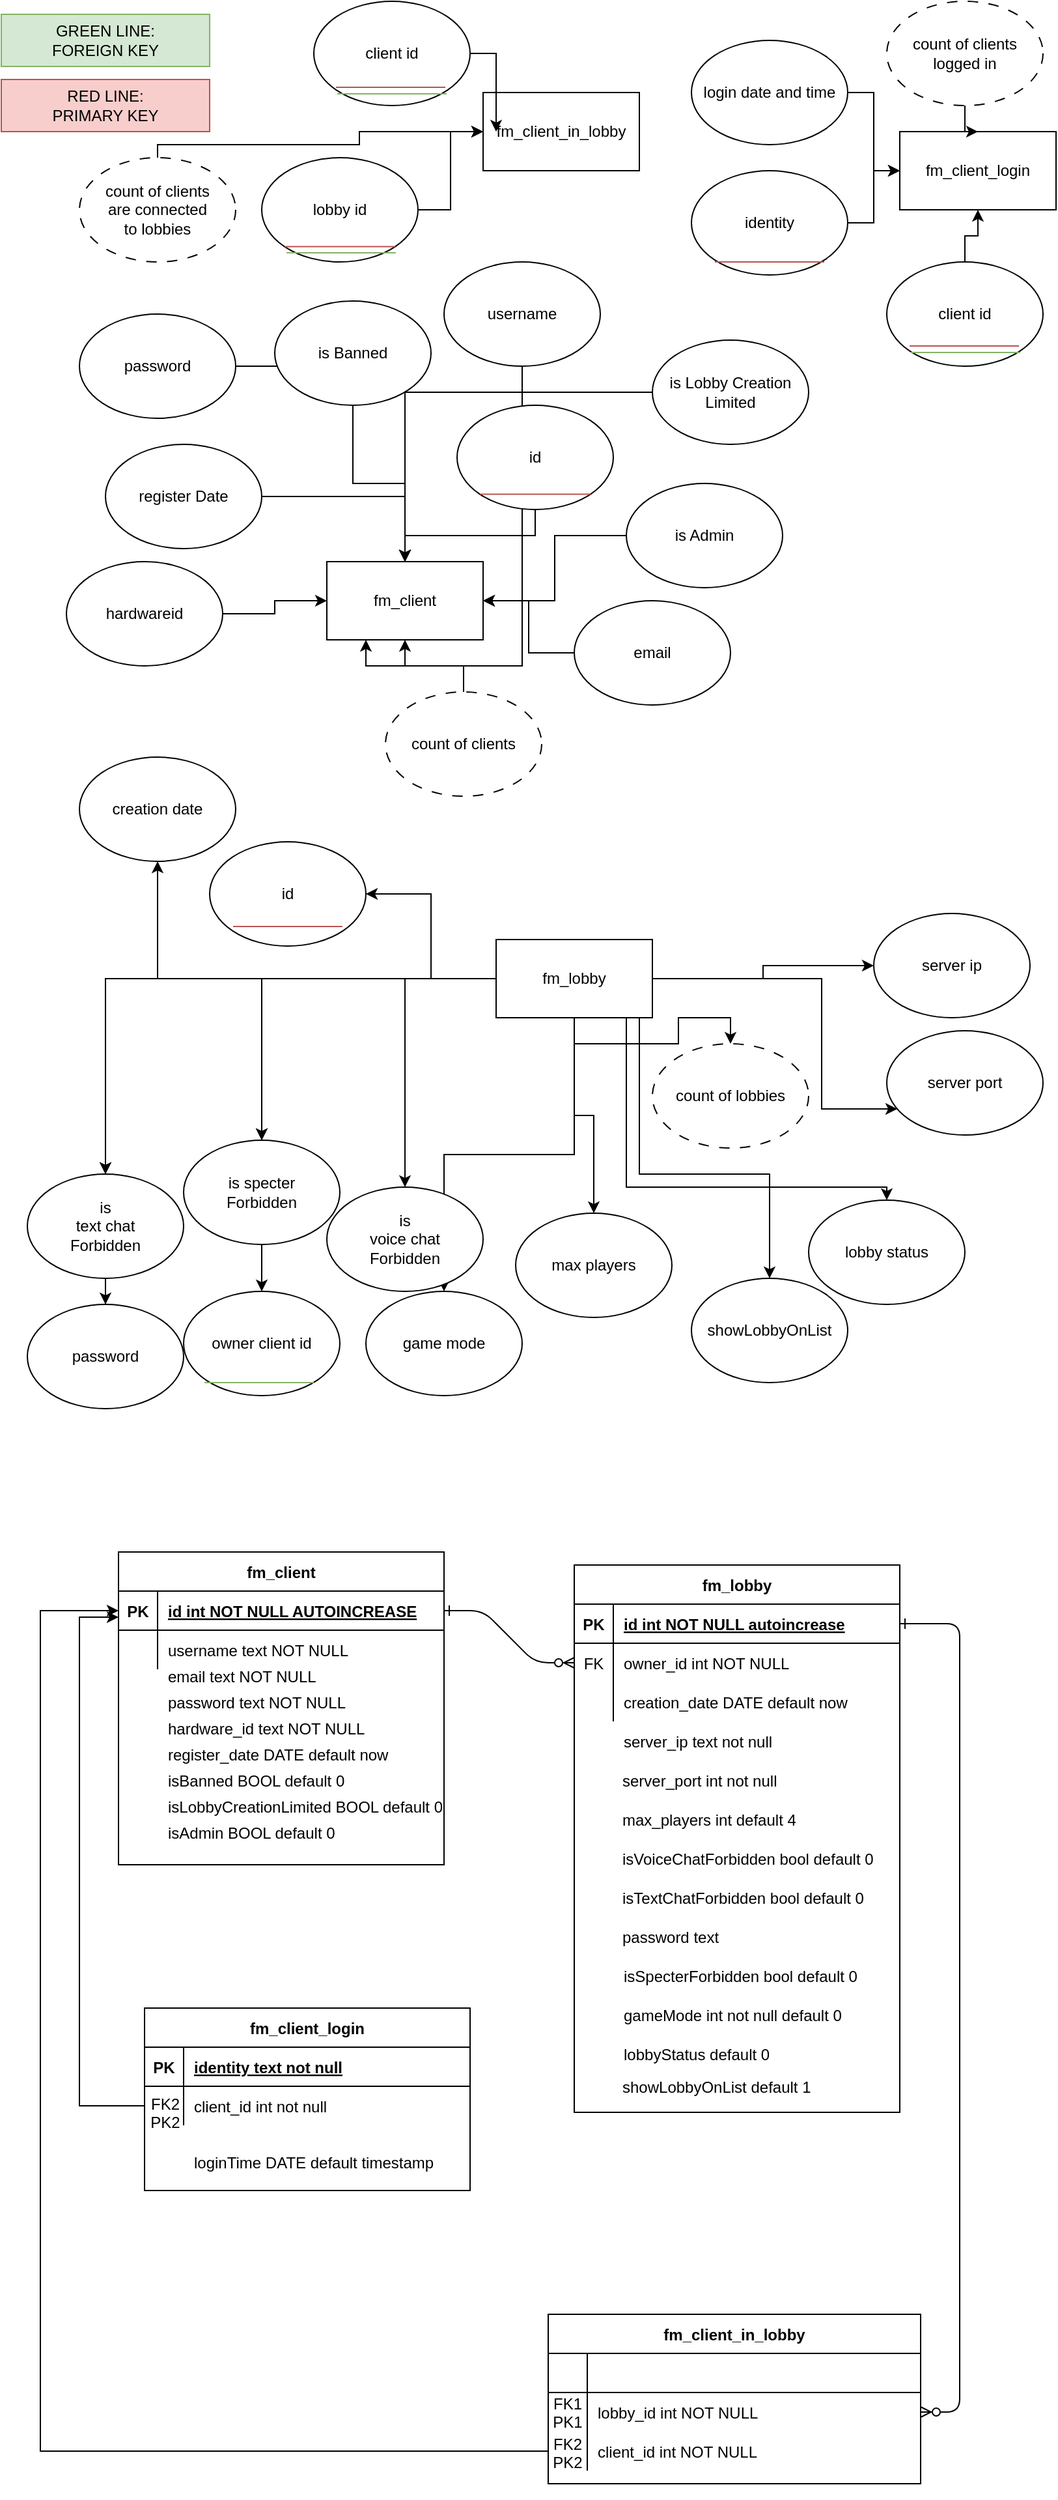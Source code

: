 <mxfile version="22.1.11" type="device">
  <diagram name="Page-1" id="tktyg8NoNVYXgs6iv8Ub">
    <mxGraphModel dx="-505" dy="596" grid="1" gridSize="10" guides="1" tooltips="1" connect="1" arrows="1" fold="1" page="1" pageScale="1" pageWidth="850" pageHeight="1100" math="0" shadow="0">
      <root>
        <mxCell id="0" />
        <mxCell id="1" parent="0" />
        <mxCell id="DwJ4gObzANfrZFWLSYan-63" style="edgeStyle=orthogonalEdgeStyle;rounded=0;orthogonalLoop=1;jettySize=auto;html=1;entryX=0.25;entryY=1;entryDx=0;entryDy=0;" parent="1" source="DwJ4gObzANfrZFWLSYan-1" target="DwJ4gObzANfrZFWLSYan-57" edge="1">
          <mxGeometry relative="1" as="geometry" />
        </mxCell>
        <mxCell id="DwJ4gObzANfrZFWLSYan-1" value="username" style="ellipse;whiteSpace=wrap;html=1;" parent="1" vertex="1">
          <mxGeometry x="2050" y="210" width="120" height="80" as="geometry" />
        </mxCell>
        <mxCell id="DwJ4gObzANfrZFWLSYan-15" value="fm_client_in_lobby" style="rounded=0;whiteSpace=wrap;html=1;" parent="1" vertex="1">
          <mxGeometry x="2080" y="80" width="120" height="60" as="geometry" />
        </mxCell>
        <mxCell id="DwJ4gObzANfrZFWLSYan-61" style="edgeStyle=orthogonalEdgeStyle;rounded=0;orthogonalLoop=1;jettySize=auto;html=1;" parent="1" source="DwJ4gObzANfrZFWLSYan-16" target="DwJ4gObzANfrZFWLSYan-57" edge="1">
          <mxGeometry relative="1" as="geometry" />
        </mxCell>
        <mxCell id="DwJ4gObzANfrZFWLSYan-16" value="password" style="ellipse;whiteSpace=wrap;html=1;" parent="1" vertex="1">
          <mxGeometry x="1770" y="250" width="120" height="80" as="geometry" />
        </mxCell>
        <mxCell id="DwJ4gObzANfrZFWLSYan-64" style="edgeStyle=orthogonalEdgeStyle;rounded=0;orthogonalLoop=1;jettySize=auto;html=1;" parent="1" source="DwJ4gObzANfrZFWLSYan-17" target="DwJ4gObzANfrZFWLSYan-57" edge="1">
          <mxGeometry relative="1" as="geometry" />
        </mxCell>
        <mxCell id="DwJ4gObzANfrZFWLSYan-17" value="email" style="ellipse;whiteSpace=wrap;html=1;" parent="1" vertex="1">
          <mxGeometry x="2150" y="470" width="120" height="80" as="geometry" />
        </mxCell>
        <mxCell id="DwJ4gObzANfrZFWLSYan-65" style="edgeStyle=orthogonalEdgeStyle;rounded=0;orthogonalLoop=1;jettySize=auto;html=1;" parent="1" source="DwJ4gObzANfrZFWLSYan-18" target="DwJ4gObzANfrZFWLSYan-57" edge="1">
          <mxGeometry relative="1" as="geometry" />
        </mxCell>
        <mxCell id="DwJ4gObzANfrZFWLSYan-18" value="register Date" style="ellipse;whiteSpace=wrap;html=1;" parent="1" vertex="1">
          <mxGeometry x="1790" y="350" width="120" height="80" as="geometry" />
        </mxCell>
        <mxCell id="DwJ4gObzANfrZFWLSYan-69" style="edgeStyle=orthogonalEdgeStyle;rounded=0;orthogonalLoop=1;jettySize=auto;html=1;" parent="1" source="DwJ4gObzANfrZFWLSYan-19" target="DwJ4gObzANfrZFWLSYan-68" edge="1">
          <mxGeometry relative="1" as="geometry" />
        </mxCell>
        <mxCell id="DwJ4gObzANfrZFWLSYan-19" value="identity" style="ellipse;whiteSpace=wrap;html=1;" parent="1" vertex="1">
          <mxGeometry x="2240" y="140" width="120" height="80" as="geometry" />
        </mxCell>
        <mxCell id="DwJ4gObzANfrZFWLSYan-62" style="edgeStyle=orthogonalEdgeStyle;rounded=0;orthogonalLoop=1;jettySize=auto;html=1;" parent="1" source="DwJ4gObzANfrZFWLSYan-51" target="DwJ4gObzANfrZFWLSYan-57" edge="1">
          <mxGeometry relative="1" as="geometry" />
        </mxCell>
        <mxCell id="DwJ4gObzANfrZFWLSYan-105" style="edgeStyle=orthogonalEdgeStyle;rounded=0;orthogonalLoop=1;jettySize=auto;html=1;" parent="1" source="DwJ4gObzANfrZFWLSYan-23" target="DwJ4gObzANfrZFWLSYan-57" edge="1">
          <mxGeometry relative="1" as="geometry" />
        </mxCell>
        <mxCell id="DwJ4gObzANfrZFWLSYan-23" value="hardwareid" style="ellipse;whiteSpace=wrap;html=1;" parent="1" vertex="1">
          <mxGeometry x="1760" y="440" width="120" height="80" as="geometry" />
        </mxCell>
        <mxCell id="DwJ4gObzANfrZFWLSYan-24" style="edgeStyle=orthogonalEdgeStyle;rounded=0;orthogonalLoop=1;jettySize=auto;html=1;" parent="1" source="DwJ4gObzANfrZFWLSYan-56" target="DwJ4gObzANfrZFWLSYan-39" edge="1">
          <mxGeometry relative="1" as="geometry" />
        </mxCell>
        <mxCell id="DwJ4gObzANfrZFWLSYan-25" style="edgeStyle=orthogonalEdgeStyle;rounded=0;orthogonalLoop=1;jettySize=auto;html=1;" parent="1" source="DwJ4gObzANfrZFWLSYan-37" target="DwJ4gObzANfrZFWLSYan-38" edge="1">
          <mxGeometry relative="1" as="geometry" />
        </mxCell>
        <mxCell id="DwJ4gObzANfrZFWLSYan-26" style="edgeStyle=orthogonalEdgeStyle;rounded=0;orthogonalLoop=1;jettySize=auto;html=1;" parent="1" source="DwJ4gObzANfrZFWLSYan-37" target="DwJ4gObzANfrZFWLSYan-40" edge="1">
          <mxGeometry relative="1" as="geometry">
            <mxPoint x="2380" y="700" as="targetPoint" />
          </mxGeometry>
        </mxCell>
        <mxCell id="DwJ4gObzANfrZFWLSYan-27" style="edgeStyle=orthogonalEdgeStyle;rounded=0;orthogonalLoop=1;jettySize=auto;html=1;" parent="1" source="DwJ4gObzANfrZFWLSYan-54" target="DwJ4gObzANfrZFWLSYan-41" edge="1">
          <mxGeometry relative="1" as="geometry" />
        </mxCell>
        <mxCell id="DwJ4gObzANfrZFWLSYan-28" style="edgeStyle=orthogonalEdgeStyle;rounded=0;orthogonalLoop=1;jettySize=auto;html=1;" parent="1" source="DwJ4gObzANfrZFWLSYan-37" target="DwJ4gObzANfrZFWLSYan-44" edge="1">
          <mxGeometry relative="1" as="geometry" />
        </mxCell>
        <mxCell id="DwJ4gObzANfrZFWLSYan-29" style="edgeStyle=orthogonalEdgeStyle;rounded=0;orthogonalLoop=1;jettySize=auto;html=1;" parent="1" source="DwJ4gObzANfrZFWLSYan-37" target="DwJ4gObzANfrZFWLSYan-42" edge="1">
          <mxGeometry relative="1" as="geometry" />
        </mxCell>
        <mxCell id="DwJ4gObzANfrZFWLSYan-30" style="edgeStyle=orthogonalEdgeStyle;rounded=0;orthogonalLoop=1;jettySize=auto;html=1;" parent="1" source="DwJ4gObzANfrZFWLSYan-37" target="DwJ4gObzANfrZFWLSYan-56" edge="1">
          <mxGeometry relative="1" as="geometry" />
        </mxCell>
        <mxCell id="DwJ4gObzANfrZFWLSYan-31" style="edgeStyle=orthogonalEdgeStyle;rounded=0;orthogonalLoop=1;jettySize=auto;html=1;" parent="1" source="DwJ4gObzANfrZFWLSYan-37" target="DwJ4gObzANfrZFWLSYan-43" edge="1">
          <mxGeometry relative="1" as="geometry" />
        </mxCell>
        <mxCell id="DwJ4gObzANfrZFWLSYan-32" style="edgeStyle=orthogonalEdgeStyle;rounded=0;orthogonalLoop=1;jettySize=auto;html=1;" parent="1" source="DwJ4gObzANfrZFWLSYan-37" target="DwJ4gObzANfrZFWLSYan-45" edge="1">
          <mxGeometry relative="1" as="geometry" />
        </mxCell>
        <mxCell id="DwJ4gObzANfrZFWLSYan-33" style="edgeStyle=orthogonalEdgeStyle;rounded=0;orthogonalLoop=1;jettySize=auto;html=1;" parent="1" source="DwJ4gObzANfrZFWLSYan-37" target="DwJ4gObzANfrZFWLSYan-46" edge="1">
          <mxGeometry relative="1" as="geometry">
            <Array as="points">
              <mxPoint x="2340" y="760" />
              <mxPoint x="2340" y="860" />
            </Array>
          </mxGeometry>
        </mxCell>
        <mxCell id="DwJ4gObzANfrZFWLSYan-35" style="edgeStyle=orthogonalEdgeStyle;rounded=0;orthogonalLoop=1;jettySize=auto;html=1;" parent="1" source="DwJ4gObzANfrZFWLSYan-37" target="DwJ4gObzANfrZFWLSYan-54" edge="1">
          <mxGeometry relative="1" as="geometry" />
        </mxCell>
        <mxCell id="1jXazLXZazgQGRbLhZom-4" style="edgeStyle=orthogonalEdgeStyle;rounded=0;orthogonalLoop=1;jettySize=auto;html=1;" parent="1" source="DwJ4gObzANfrZFWLSYan-37" target="1jXazLXZazgQGRbLhZom-3" edge="1">
          <mxGeometry relative="1" as="geometry" />
        </mxCell>
        <mxCell id="DbTYyN9TLJX901bxuEA9-3" style="edgeStyle=orthogonalEdgeStyle;rounded=0;orthogonalLoop=1;jettySize=auto;html=1;" parent="1" source="DwJ4gObzANfrZFWLSYan-37" target="DbTYyN9TLJX901bxuEA9-2" edge="1">
          <mxGeometry relative="1" as="geometry">
            <Array as="points">
              <mxPoint x="2200" y="910" />
              <mxPoint x="2300" y="910" />
            </Array>
          </mxGeometry>
        </mxCell>
        <mxCell id="DbTYyN9TLJX901bxuEA9-4" style="edgeStyle=orthogonalEdgeStyle;rounded=0;orthogonalLoop=1;jettySize=auto;html=1;" parent="1" source="DwJ4gObzANfrZFWLSYan-37" target="DbTYyN9TLJX901bxuEA9-1" edge="1">
          <mxGeometry relative="1" as="geometry">
            <Array as="points">
              <mxPoint x="2190" y="920" />
              <mxPoint x="2390" y="920" />
            </Array>
          </mxGeometry>
        </mxCell>
        <mxCell id="DwJ4gObzANfrZFWLSYan-37" value="fm_lobby" style="rounded=0;whiteSpace=wrap;html=1;" parent="1" vertex="1">
          <mxGeometry x="2090" y="730" width="120" height="60" as="geometry" />
        </mxCell>
        <mxCell id="DwJ4gObzANfrZFWLSYan-38" value="id" style="ellipse;whiteSpace=wrap;html=1;" parent="1" vertex="1">
          <mxGeometry x="1870" y="655" width="120" height="80" as="geometry" />
        </mxCell>
        <mxCell id="DwJ4gObzANfrZFWLSYan-39" value="password" style="ellipse;whiteSpace=wrap;html=1;" parent="1" vertex="1">
          <mxGeometry x="1730" y="1010" width="120" height="80" as="geometry" />
        </mxCell>
        <mxCell id="DwJ4gObzANfrZFWLSYan-40" value="game mode" style="ellipse;whiteSpace=wrap;html=1;" parent="1" vertex="1">
          <mxGeometry x="1990" y="1000" width="120" height="80" as="geometry" />
        </mxCell>
        <mxCell id="DwJ4gObzANfrZFWLSYan-41" value="owner client id" style="ellipse;whiteSpace=wrap;html=1;" parent="1" vertex="1">
          <mxGeometry x="1850" y="1000" width="120" height="80" as="geometry" />
        </mxCell>
        <mxCell id="DwJ4gObzANfrZFWLSYan-42" value="is&lt;br&gt;voice chat&lt;br&gt;Forbidden" style="ellipse;whiteSpace=wrap;html=1;" parent="1" vertex="1">
          <mxGeometry x="1960" y="920" width="120" height="80" as="geometry" />
        </mxCell>
        <mxCell id="DwJ4gObzANfrZFWLSYan-43" value="creation date" style="ellipse;whiteSpace=wrap;html=1;" parent="1" vertex="1">
          <mxGeometry x="1770" y="590" width="120" height="80" as="geometry" />
        </mxCell>
        <mxCell id="DwJ4gObzANfrZFWLSYan-44" value="max players" style="ellipse;whiteSpace=wrap;html=1;" parent="1" vertex="1">
          <mxGeometry x="2105" y="940" width="120" height="80" as="geometry" />
        </mxCell>
        <mxCell id="DwJ4gObzANfrZFWLSYan-45" value="server ip" style="ellipse;whiteSpace=wrap;html=1;" parent="1" vertex="1">
          <mxGeometry x="2380" y="710" width="120" height="80" as="geometry" />
        </mxCell>
        <mxCell id="DwJ4gObzANfrZFWLSYan-46" value="server port" style="ellipse;whiteSpace=wrap;html=1;" parent="1" vertex="1">
          <mxGeometry x="2390" y="800" width="120" height="80" as="geometry" />
        </mxCell>
        <mxCell id="1jXazLXZazgQGRbLhZom-6" style="edgeStyle=orthogonalEdgeStyle;rounded=0;orthogonalLoop=1;jettySize=auto;html=1;entryX=0;entryY=0.5;entryDx=0;entryDy=0;" parent="1" source="DwJ4gObzANfrZFWLSYan-47" target="DwJ4gObzANfrZFWLSYan-15" edge="1">
          <mxGeometry relative="1" as="geometry">
            <Array as="points">
              <mxPoint x="1830" y="120" />
              <mxPoint x="1985" y="120" />
              <mxPoint x="1985" y="110" />
            </Array>
          </mxGeometry>
        </mxCell>
        <mxCell id="DwJ4gObzANfrZFWLSYan-47" value="count of clients&lt;br&gt;are connected&lt;br&gt;to lobbies" style="ellipse;whiteSpace=wrap;html=1;dashed=1;dashPattern=8 8;" parent="1" vertex="1">
          <mxGeometry x="1770" y="130" width="120" height="80" as="geometry" />
        </mxCell>
        <mxCell id="DwJ4gObzANfrZFWLSYan-76" style="edgeStyle=orthogonalEdgeStyle;rounded=0;orthogonalLoop=1;jettySize=auto;html=1;" parent="1" source="DwJ4gObzANfrZFWLSYan-49" target="DwJ4gObzANfrZFWLSYan-57" edge="1">
          <mxGeometry relative="1" as="geometry" />
        </mxCell>
        <mxCell id="DwJ4gObzANfrZFWLSYan-49" value="is Admin" style="ellipse;whiteSpace=wrap;html=1;" parent="1" vertex="1">
          <mxGeometry x="2190" y="380" width="120" height="80" as="geometry" />
        </mxCell>
        <mxCell id="DwJ4gObzANfrZFWLSYan-75" style="edgeStyle=orthogonalEdgeStyle;rounded=0;orthogonalLoop=1;jettySize=auto;html=1;" parent="1" source="DwJ4gObzANfrZFWLSYan-50" target="DwJ4gObzANfrZFWLSYan-57" edge="1">
          <mxGeometry relative="1" as="geometry" />
        </mxCell>
        <mxCell id="DwJ4gObzANfrZFWLSYan-50" value="is Banned" style="ellipse;whiteSpace=wrap;html=1;" parent="1" vertex="1">
          <mxGeometry x="1920" y="240" width="120" height="80" as="geometry" />
        </mxCell>
        <mxCell id="DwJ4gObzANfrZFWLSYan-77" style="edgeStyle=orthogonalEdgeStyle;rounded=0;orthogonalLoop=1;jettySize=auto;html=1;" parent="1" source="DwJ4gObzANfrZFWLSYan-51" target="DwJ4gObzANfrZFWLSYan-57" edge="1">
          <mxGeometry relative="1" as="geometry" />
        </mxCell>
        <mxCell id="DwJ4gObzANfrZFWLSYan-84" style="edgeStyle=orthogonalEdgeStyle;rounded=0;orthogonalLoop=1;jettySize=auto;html=1;" parent="1" source="DwJ4gObzANfrZFWLSYan-52" target="DwJ4gObzANfrZFWLSYan-15" edge="1">
          <mxGeometry relative="1" as="geometry" />
        </mxCell>
        <mxCell id="DwJ4gObzANfrZFWLSYan-52" value="lobby id" style="ellipse;whiteSpace=wrap;html=1;" parent="1" vertex="1">
          <mxGeometry x="1910" y="130" width="120" height="80" as="geometry" />
        </mxCell>
        <mxCell id="DwJ4gObzANfrZFWLSYan-53" value="" style="edgeStyle=orthogonalEdgeStyle;rounded=0;orthogonalLoop=1;jettySize=auto;html=1;" parent="1" source="DwJ4gObzANfrZFWLSYan-37" target="DwJ4gObzANfrZFWLSYan-54" edge="1">
          <mxGeometry relative="1" as="geometry">
            <mxPoint x="2090" y="760" as="sourcePoint" />
            <mxPoint x="1920" y="1090" as="targetPoint" />
          </mxGeometry>
        </mxCell>
        <mxCell id="DwJ4gObzANfrZFWLSYan-54" value="is specter &lt;br&gt;Forbidden" style="ellipse;whiteSpace=wrap;html=1;" parent="1" vertex="1">
          <mxGeometry x="1850" y="884" width="120" height="80" as="geometry" />
        </mxCell>
        <mxCell id="DwJ4gObzANfrZFWLSYan-55" value="" style="edgeStyle=orthogonalEdgeStyle;rounded=0;orthogonalLoop=1;jettySize=auto;html=1;" parent="1" source="DwJ4gObzANfrZFWLSYan-37" target="DwJ4gObzANfrZFWLSYan-56" edge="1">
          <mxGeometry relative="1" as="geometry">
            <mxPoint x="2090" y="760" as="sourcePoint" />
            <mxPoint x="1790" y="1080" as="targetPoint" />
          </mxGeometry>
        </mxCell>
        <mxCell id="DwJ4gObzANfrZFWLSYan-56" value="is&lt;br&gt;text chat&lt;br&gt;Forbidden" style="ellipse;whiteSpace=wrap;html=1;" parent="1" vertex="1">
          <mxGeometry x="1730" y="910" width="120" height="80" as="geometry" />
        </mxCell>
        <mxCell id="DwJ4gObzANfrZFWLSYan-57" value="fm_client" style="rounded=0;whiteSpace=wrap;html=1;" parent="1" vertex="1">
          <mxGeometry x="1960" y="440" width="120" height="60" as="geometry" />
        </mxCell>
        <mxCell id="DwJ4gObzANfrZFWLSYan-67" style="edgeStyle=orthogonalEdgeStyle;rounded=0;orthogonalLoop=1;jettySize=auto;html=1;" parent="1" source="DwJ4gObzANfrZFWLSYan-66" target="DwJ4gObzANfrZFWLSYan-57" edge="1">
          <mxGeometry relative="1" as="geometry" />
        </mxCell>
        <mxCell id="DwJ4gObzANfrZFWLSYan-66" value="id" style="ellipse;whiteSpace=wrap;html=1;" parent="1" vertex="1">
          <mxGeometry x="2060" y="320" width="120" height="80" as="geometry" />
        </mxCell>
        <mxCell id="DwJ4gObzANfrZFWLSYan-68" value="fm_client_login" style="rounded=0;whiteSpace=wrap;html=1;" parent="1" vertex="1">
          <mxGeometry x="2400" y="110" width="120" height="60" as="geometry" />
        </mxCell>
        <mxCell id="DwJ4gObzANfrZFWLSYan-72" style="edgeStyle=orthogonalEdgeStyle;rounded=0;orthogonalLoop=1;jettySize=auto;html=1;" parent="1" source="DwJ4gObzANfrZFWLSYan-71" target="DwJ4gObzANfrZFWLSYan-68" edge="1">
          <mxGeometry relative="1" as="geometry" />
        </mxCell>
        <mxCell id="DwJ4gObzANfrZFWLSYan-71" value="client id" style="ellipse;whiteSpace=wrap;html=1;" parent="1" vertex="1">
          <mxGeometry x="2390" y="210" width="120" height="80" as="geometry" />
        </mxCell>
        <mxCell id="DwJ4gObzANfrZFWLSYan-103" value="" style="edgeStyle=orthogonalEdgeStyle;rounded=0;orthogonalLoop=1;jettySize=auto;html=1;" parent="1" source="DwJ4gObzANfrZFWLSYan-73" target="DwJ4gObzANfrZFWLSYan-68" edge="1">
          <mxGeometry relative="1" as="geometry" />
        </mxCell>
        <mxCell id="DwJ4gObzANfrZFWLSYan-73" value="login date and time" style="ellipse;whiteSpace=wrap;html=1;" parent="1" vertex="1">
          <mxGeometry x="2240" y="40" width="120" height="80" as="geometry" />
        </mxCell>
        <mxCell id="DwJ4gObzANfrZFWLSYan-83" style="edgeStyle=orthogonalEdgeStyle;rounded=0;orthogonalLoop=1;jettySize=auto;html=1;" parent="1" source="DwJ4gObzANfrZFWLSYan-79" target="DwJ4gObzANfrZFWLSYan-15" edge="1">
          <mxGeometry relative="1" as="geometry" />
        </mxCell>
        <mxCell id="DwJ4gObzANfrZFWLSYan-79" value="client id" style="ellipse;whiteSpace=wrap;html=1;" parent="1" vertex="1">
          <mxGeometry x="1950" y="10" width="120" height="80" as="geometry" />
        </mxCell>
        <mxCell id="DwJ4gObzANfrZFWLSYan-88" value="" style="endArrow=none;html=1;rounded=0;exitX=0;exitY=1;exitDx=0;exitDy=0;entryX=1;entryY=1;entryDx=0;entryDy=0;fillColor=#f8cecc;strokeColor=#b85450;" parent="1" source="DwJ4gObzANfrZFWLSYan-52" target="DwJ4gObzANfrZFWLSYan-52" edge="1">
          <mxGeometry width="50" height="50" relative="1" as="geometry">
            <mxPoint x="2010" y="340" as="sourcePoint" />
            <mxPoint x="2060" y="290" as="targetPoint" />
          </mxGeometry>
        </mxCell>
        <mxCell id="DwJ4gObzANfrZFWLSYan-89" value="" style="endArrow=none;html=1;rounded=0;exitX=0;exitY=1;exitDx=0;exitDy=0;entryX=1;entryY=1;entryDx=0;entryDy=0;fillColor=#d5e8d4;strokeColor=#82b366;" parent="1" edge="1">
          <mxGeometry width="50" height="50" relative="1" as="geometry">
            <mxPoint x="1929" y="203" as="sourcePoint" />
            <mxPoint x="2013" y="203" as="targetPoint" />
          </mxGeometry>
        </mxCell>
        <mxCell id="DwJ4gObzANfrZFWLSYan-90" value="" style="endArrow=none;html=1;rounded=0;exitX=0;exitY=1;exitDx=0;exitDy=0;entryX=1;entryY=1;entryDx=0;entryDy=0;fillColor=#f8cecc;strokeColor=#b85450;" parent="1" edge="1">
          <mxGeometry width="50" height="50" relative="1" as="geometry">
            <mxPoint x="1967" y="76" as="sourcePoint" />
            <mxPoint x="2051" y="76" as="targetPoint" />
          </mxGeometry>
        </mxCell>
        <mxCell id="DwJ4gObzANfrZFWLSYan-91" value="" style="endArrow=none;html=1;rounded=0;exitX=0;exitY=1;exitDx=0;exitDy=0;entryX=1;entryY=1;entryDx=0;entryDy=0;fillColor=#d5e8d4;strokeColor=#82b366;" parent="1" edge="1">
          <mxGeometry width="50" height="50" relative="1" as="geometry">
            <mxPoint x="1968" y="81" as="sourcePoint" />
            <mxPoint x="2052" y="81" as="targetPoint" />
          </mxGeometry>
        </mxCell>
        <mxCell id="DwJ4gObzANfrZFWLSYan-92" value="" style="endArrow=none;html=1;rounded=0;exitX=0;exitY=1;exitDx=0;exitDy=0;entryX=1;entryY=1;entryDx=0;entryDy=0;fillColor=#f8cecc;strokeColor=#b85450;" parent="1" edge="1">
          <mxGeometry width="50" height="50" relative="1" as="geometry">
            <mxPoint x="2407.5" y="274.52" as="sourcePoint" />
            <mxPoint x="2491.5" y="274.52" as="targetPoint" />
          </mxGeometry>
        </mxCell>
        <mxCell id="DwJ4gObzANfrZFWLSYan-93" value="" style="endArrow=none;html=1;rounded=0;exitX=0;exitY=1;exitDx=0;exitDy=0;entryX=1;entryY=1;entryDx=0;entryDy=0;fillColor=#d5e8d4;strokeColor=#82b366;" parent="1" edge="1">
          <mxGeometry width="50" height="50" relative="1" as="geometry">
            <mxPoint x="2408.5" y="279.52" as="sourcePoint" />
            <mxPoint x="2492.5" y="279.52" as="targetPoint" />
          </mxGeometry>
        </mxCell>
        <mxCell id="DwJ4gObzANfrZFWLSYan-94" value="" style="endArrow=none;html=1;rounded=0;exitX=0;exitY=1;exitDx=0;exitDy=0;entryX=1;entryY=1;entryDx=0;entryDy=0;fillColor=#f8cecc;strokeColor=#b85450;" parent="1" edge="1">
          <mxGeometry width="50" height="50" relative="1" as="geometry">
            <mxPoint x="2258" y="210" as="sourcePoint" />
            <mxPoint x="2342" y="210" as="targetPoint" />
          </mxGeometry>
        </mxCell>
        <mxCell id="DwJ4gObzANfrZFWLSYan-97" value="" style="endArrow=none;html=1;rounded=0;exitX=0;exitY=1;exitDx=0;exitDy=0;entryX=1;entryY=1;entryDx=0;entryDy=0;fillColor=#f8cecc;strokeColor=#b85450;" parent="1" edge="1" target="DwJ4gObzANfrZFWLSYan-66" source="DwJ4gObzANfrZFWLSYan-66">
          <mxGeometry width="50" height="50" relative="1" as="geometry">
            <mxPoint x="2068" y="280" as="sourcePoint" />
            <mxPoint x="2152" y="280" as="targetPoint" />
          </mxGeometry>
        </mxCell>
        <mxCell id="DwJ4gObzANfrZFWLSYan-101" value="RED LINE:&lt;br&gt;PRIMARY KEY" style="text;html=1;strokeColor=#b85450;fillColor=#f8cecc;align=center;verticalAlign=middle;whiteSpace=wrap;rounded=0;" parent="1" vertex="1">
          <mxGeometry x="1710" y="70" width="160" height="40" as="geometry" />
        </mxCell>
        <mxCell id="DwJ4gObzANfrZFWLSYan-102" value="GREEN LINE: &lt;br&gt;FOREIGN KEY" style="text;html=1;strokeColor=#82b366;fillColor=#d5e8d4;align=center;verticalAlign=middle;whiteSpace=wrap;rounded=0;" parent="1" vertex="1">
          <mxGeometry x="1710" y="20" width="160" height="40" as="geometry" />
        </mxCell>
        <mxCell id="DwJ4gObzANfrZFWLSYan-51" value="is Lobby Creation&lt;br&gt;Limited" style="ellipse;whiteSpace=wrap;html=1;" parent="1" vertex="1">
          <mxGeometry x="2210" y="270" width="120" height="80" as="geometry" />
        </mxCell>
        <mxCell id="DwJ4gObzANfrZFWLSYan-107" value="" style="edgeStyle=entityRelationEdgeStyle;endArrow=ERzeroToMany;startArrow=ERone;endFill=1;startFill=0;" parent="1" source="DwJ4gObzANfrZFWLSYan-130" target="DwJ4gObzANfrZFWLSYan-113" edge="1">
          <mxGeometry width="100" height="100" relative="1" as="geometry">
            <mxPoint x="2020" y="1800" as="sourcePoint" />
            <mxPoint x="2120" y="1700" as="targetPoint" />
          </mxGeometry>
        </mxCell>
        <mxCell id="DwJ4gObzANfrZFWLSYan-108" value="" style="edgeStyle=entityRelationEdgeStyle;endArrow=ERzeroToMany;startArrow=ERone;endFill=1;startFill=0;" parent="1" source="DwJ4gObzANfrZFWLSYan-110" target="DwJ4gObzANfrZFWLSYan-123" edge="1">
          <mxGeometry width="100" height="100" relative="1" as="geometry">
            <mxPoint x="2080" y="1260" as="sourcePoint" />
            <mxPoint x="2140" y="1285" as="targetPoint" />
          </mxGeometry>
        </mxCell>
        <mxCell id="DwJ4gObzANfrZFWLSYan-109" value="fm_lobby" style="shape=table;startSize=30;container=1;collapsible=1;childLayout=tableLayout;fixedRows=1;rowLines=0;fontStyle=1;align=center;resizeLast=1;" parent="1" vertex="1">
          <mxGeometry x="2150" y="1210" width="250" height="420" as="geometry" />
        </mxCell>
        <mxCell id="DwJ4gObzANfrZFWLSYan-110" value="" style="shape=partialRectangle;collapsible=0;dropTarget=0;pointerEvents=0;fillColor=none;points=[[0,0.5],[1,0.5]];portConstraint=eastwest;top=0;left=0;right=0;bottom=1;" parent="DwJ4gObzANfrZFWLSYan-109" vertex="1">
          <mxGeometry y="30" width="250" height="30" as="geometry" />
        </mxCell>
        <mxCell id="DwJ4gObzANfrZFWLSYan-111" value="PK" style="shape=partialRectangle;overflow=hidden;connectable=0;fillColor=none;top=0;left=0;bottom=0;right=0;fontStyle=1;" parent="DwJ4gObzANfrZFWLSYan-110" vertex="1">
          <mxGeometry width="30" height="30" as="geometry">
            <mxRectangle width="30" height="30" as="alternateBounds" />
          </mxGeometry>
        </mxCell>
        <mxCell id="DwJ4gObzANfrZFWLSYan-112" value="id int NOT NULL autoincrease" style="shape=partialRectangle;overflow=hidden;connectable=0;fillColor=none;top=0;left=0;bottom=0;right=0;align=left;spacingLeft=6;fontStyle=5;" parent="DwJ4gObzANfrZFWLSYan-110" vertex="1">
          <mxGeometry x="30" width="220" height="30" as="geometry">
            <mxRectangle width="220" height="30" as="alternateBounds" />
          </mxGeometry>
        </mxCell>
        <mxCell id="DwJ4gObzANfrZFWLSYan-113" value="" style="shape=partialRectangle;collapsible=0;dropTarget=0;pointerEvents=0;fillColor=none;points=[[0,0.5],[1,0.5]];portConstraint=eastwest;top=0;left=0;right=0;bottom=0;" parent="DwJ4gObzANfrZFWLSYan-109" vertex="1">
          <mxGeometry y="60" width="250" height="30" as="geometry" />
        </mxCell>
        <mxCell id="DwJ4gObzANfrZFWLSYan-114" value="FK" style="shape=partialRectangle;overflow=hidden;connectable=0;fillColor=none;top=0;left=0;bottom=0;right=0;" parent="DwJ4gObzANfrZFWLSYan-113" vertex="1">
          <mxGeometry width="30" height="30" as="geometry">
            <mxRectangle width="30" height="30" as="alternateBounds" />
          </mxGeometry>
        </mxCell>
        <mxCell id="DwJ4gObzANfrZFWLSYan-115" value="owner_id int NOT NULL" style="shape=partialRectangle;overflow=hidden;connectable=0;fillColor=none;top=0;left=0;bottom=0;right=0;align=left;spacingLeft=6;" parent="DwJ4gObzANfrZFWLSYan-113" vertex="1">
          <mxGeometry x="30" width="220" height="30" as="geometry">
            <mxRectangle width="220" height="30" as="alternateBounds" />
          </mxGeometry>
        </mxCell>
        <mxCell id="DwJ4gObzANfrZFWLSYan-116" value="" style="shape=partialRectangle;collapsible=0;dropTarget=0;pointerEvents=0;fillColor=none;points=[[0,0.5],[1,0.5]];portConstraint=eastwest;top=0;left=0;right=0;bottom=0;" parent="DwJ4gObzANfrZFWLSYan-109" vertex="1">
          <mxGeometry y="90" width="250" height="30" as="geometry" />
        </mxCell>
        <mxCell id="DwJ4gObzANfrZFWLSYan-117" value="" style="shape=partialRectangle;overflow=hidden;connectable=0;fillColor=none;top=0;left=0;bottom=0;right=0;" parent="DwJ4gObzANfrZFWLSYan-116" vertex="1">
          <mxGeometry width="30" height="30" as="geometry">
            <mxRectangle width="30" height="30" as="alternateBounds" />
          </mxGeometry>
        </mxCell>
        <mxCell id="DwJ4gObzANfrZFWLSYan-118" value="creation_date DATE default now" style="shape=partialRectangle;overflow=hidden;connectable=0;fillColor=none;top=0;left=0;bottom=0;right=0;align=left;spacingLeft=6;" parent="DwJ4gObzANfrZFWLSYan-116" vertex="1">
          <mxGeometry x="30" width="220" height="30" as="geometry">
            <mxRectangle width="220" height="30" as="alternateBounds" />
          </mxGeometry>
        </mxCell>
        <mxCell id="DwJ4gObzANfrZFWLSYan-119" value="fm_client_in_lobby" style="shape=table;startSize=30;container=1;collapsible=1;childLayout=tableLayout;fixedRows=1;rowLines=0;fontStyle=1;align=center;resizeLast=1;" parent="1" vertex="1">
          <mxGeometry x="2130" y="1785" width="286" height="130" as="geometry" />
        </mxCell>
        <mxCell id="DwJ4gObzANfrZFWLSYan-120" value="" style="shape=partialRectangle;collapsible=0;dropTarget=0;pointerEvents=0;fillColor=none;points=[[0,0.5],[1,0.5]];portConstraint=eastwest;top=0;left=0;right=0;bottom=1;" parent="DwJ4gObzANfrZFWLSYan-119" vertex="1">
          <mxGeometry y="30" width="286" height="30" as="geometry" />
        </mxCell>
        <mxCell id="DwJ4gObzANfrZFWLSYan-121" value="" style="shape=partialRectangle;overflow=hidden;connectable=0;fillColor=none;top=0;left=0;bottom=0;right=0;fontStyle=1;" parent="DwJ4gObzANfrZFWLSYan-120" vertex="1">
          <mxGeometry width="30" height="30" as="geometry">
            <mxRectangle width="30" height="30" as="alternateBounds" />
          </mxGeometry>
        </mxCell>
        <mxCell id="DwJ4gObzANfrZFWLSYan-122" value="" style="shape=partialRectangle;overflow=hidden;connectable=0;fillColor=none;top=0;left=0;bottom=0;right=0;align=left;spacingLeft=6;fontStyle=5;" parent="DwJ4gObzANfrZFWLSYan-120" vertex="1">
          <mxGeometry x="30" width="256" height="30" as="geometry">
            <mxRectangle width="256" height="30" as="alternateBounds" />
          </mxGeometry>
        </mxCell>
        <mxCell id="DwJ4gObzANfrZFWLSYan-123" value="" style="shape=partialRectangle;collapsible=0;dropTarget=0;pointerEvents=0;fillColor=none;points=[[0,0.5],[1,0.5]];portConstraint=eastwest;top=0;left=0;right=0;bottom=0;" parent="DwJ4gObzANfrZFWLSYan-119" vertex="1">
          <mxGeometry y="60" width="286" height="30" as="geometry" />
        </mxCell>
        <mxCell id="DwJ4gObzANfrZFWLSYan-124" value="FK1&#xa;PK1" style="shape=partialRectangle;overflow=hidden;connectable=0;fillColor=none;top=0;left=0;bottom=0;right=0;" parent="DwJ4gObzANfrZFWLSYan-123" vertex="1">
          <mxGeometry width="30" height="30" as="geometry">
            <mxRectangle width="30" height="30" as="alternateBounds" />
          </mxGeometry>
        </mxCell>
        <mxCell id="DwJ4gObzANfrZFWLSYan-125" value="lobby_id int NOT NULL" style="shape=partialRectangle;overflow=hidden;connectable=0;fillColor=none;top=0;left=0;bottom=0;right=0;align=left;spacingLeft=6;" parent="DwJ4gObzANfrZFWLSYan-123" vertex="1">
          <mxGeometry x="30" width="256" height="30" as="geometry">
            <mxRectangle width="256" height="30" as="alternateBounds" />
          </mxGeometry>
        </mxCell>
        <mxCell id="DwJ4gObzANfrZFWLSYan-126" value="" style="shape=partialRectangle;collapsible=0;dropTarget=0;pointerEvents=0;fillColor=none;points=[[0,0.5],[1,0.5]];portConstraint=eastwest;top=0;left=0;right=0;bottom=0;" parent="DwJ4gObzANfrZFWLSYan-119" vertex="1">
          <mxGeometry y="90" width="286" height="30" as="geometry" />
        </mxCell>
        <mxCell id="DwJ4gObzANfrZFWLSYan-127" value="" style="shape=partialRectangle;overflow=hidden;connectable=0;fillColor=none;top=0;left=0;bottom=0;right=0;" parent="DwJ4gObzANfrZFWLSYan-126" vertex="1">
          <mxGeometry width="30" height="30" as="geometry">
            <mxRectangle width="30" height="30" as="alternateBounds" />
          </mxGeometry>
        </mxCell>
        <mxCell id="DwJ4gObzANfrZFWLSYan-128" value="client_id int NOT NULL" style="shape=partialRectangle;overflow=hidden;connectable=0;fillColor=none;top=0;left=0;bottom=0;right=0;align=left;spacingLeft=6;" parent="DwJ4gObzANfrZFWLSYan-126" vertex="1">
          <mxGeometry x="30" width="256" height="30" as="geometry">
            <mxRectangle width="256" height="30" as="alternateBounds" />
          </mxGeometry>
        </mxCell>
        <mxCell id="DwJ4gObzANfrZFWLSYan-129" value="fm_client" style="shape=table;startSize=30;container=1;collapsible=1;childLayout=tableLayout;fixedRows=1;rowLines=0;fontStyle=1;align=center;resizeLast=1;" parent="1" vertex="1">
          <mxGeometry x="1800" y="1200" width="250" height="240" as="geometry" />
        </mxCell>
        <mxCell id="DwJ4gObzANfrZFWLSYan-130" value="" style="shape=partialRectangle;collapsible=0;dropTarget=0;pointerEvents=0;fillColor=none;points=[[0,0.5],[1,0.5]];portConstraint=eastwest;top=0;left=0;right=0;bottom=1;" parent="DwJ4gObzANfrZFWLSYan-129" vertex="1">
          <mxGeometry y="30" width="250" height="30" as="geometry" />
        </mxCell>
        <mxCell id="DwJ4gObzANfrZFWLSYan-131" value="" style="shape=partialRectangle;overflow=hidden;connectable=0;fillColor=none;top=0;left=0;bottom=0;right=0;fontStyle=1;" parent="DwJ4gObzANfrZFWLSYan-130" vertex="1">
          <mxGeometry width="30" height="30" as="geometry">
            <mxRectangle width="30" height="30" as="alternateBounds" />
          </mxGeometry>
        </mxCell>
        <mxCell id="DwJ4gObzANfrZFWLSYan-132" value="id int NOT NULL AUTOINCREASE" style="shape=partialRectangle;overflow=hidden;connectable=0;fillColor=none;top=0;left=0;bottom=0;right=0;align=left;spacingLeft=6;fontStyle=5;" parent="DwJ4gObzANfrZFWLSYan-130" vertex="1">
          <mxGeometry x="30" width="220" height="30" as="geometry">
            <mxRectangle width="220" height="30" as="alternateBounds" />
          </mxGeometry>
        </mxCell>
        <mxCell id="DwJ4gObzANfrZFWLSYan-133" value="" style="shape=partialRectangle;collapsible=0;dropTarget=0;pointerEvents=0;fillColor=none;points=[[0,0.5],[1,0.5]];portConstraint=eastwest;top=0;left=0;right=0;bottom=0;" parent="DwJ4gObzANfrZFWLSYan-129" vertex="1">
          <mxGeometry y="60" width="250" height="30" as="geometry" />
        </mxCell>
        <mxCell id="DwJ4gObzANfrZFWLSYan-134" value="" style="shape=partialRectangle;overflow=hidden;connectable=0;fillColor=none;top=0;left=0;bottom=0;right=0;fontStyle=1" parent="DwJ4gObzANfrZFWLSYan-133" vertex="1">
          <mxGeometry width="30" height="30" as="geometry">
            <mxRectangle width="30" height="30" as="alternateBounds" />
          </mxGeometry>
        </mxCell>
        <mxCell id="DwJ4gObzANfrZFWLSYan-135" value="username text NOT NULL" style="shape=partialRectangle;overflow=hidden;connectable=0;fillColor=none;top=0;left=0;bottom=0;right=0;align=left;spacingLeft=6;" parent="DwJ4gObzANfrZFWLSYan-133" vertex="1">
          <mxGeometry x="30" width="220" height="30" as="geometry">
            <mxRectangle width="220" height="30" as="alternateBounds" />
          </mxGeometry>
        </mxCell>
        <mxCell id="DwJ4gObzANfrZFWLSYan-136" value="" style="endArrow=none;html=1;rounded=0;exitX=0;exitY=1;exitDx=0;exitDy=0;entryX=1;entryY=1;entryDx=0;entryDy=0;fillColor=#f8cecc;strokeColor=#b85450;" parent="1" edge="1">
          <mxGeometry width="50" height="50" relative="1" as="geometry">
            <mxPoint x="1888" y="720" as="sourcePoint" />
            <mxPoint x="1972" y="720" as="targetPoint" />
          </mxGeometry>
        </mxCell>
        <mxCell id="DwJ4gObzANfrZFWLSYan-137" value="fm_client_login" style="shape=table;startSize=30;container=1;collapsible=1;childLayout=tableLayout;fixedRows=1;rowLines=0;fontStyle=1;align=center;resizeLast=1;" parent="1" vertex="1">
          <mxGeometry x="1820" y="1550" width="250" height="140" as="geometry" />
        </mxCell>
        <mxCell id="DwJ4gObzANfrZFWLSYan-138" value="" style="shape=partialRectangle;collapsible=0;dropTarget=0;pointerEvents=0;fillColor=none;points=[[0,0.5],[1,0.5]];portConstraint=eastwest;top=0;left=0;right=0;bottom=1;" parent="DwJ4gObzANfrZFWLSYan-137" vertex="1">
          <mxGeometry y="30" width="250" height="30" as="geometry" />
        </mxCell>
        <mxCell id="DwJ4gObzANfrZFWLSYan-139" value="PK" style="shape=partialRectangle;overflow=hidden;connectable=0;fillColor=none;top=0;left=0;bottom=0;right=0;fontStyle=1;" parent="DwJ4gObzANfrZFWLSYan-138" vertex="1">
          <mxGeometry width="30" height="30" as="geometry">
            <mxRectangle width="30" height="30" as="alternateBounds" />
          </mxGeometry>
        </mxCell>
        <mxCell id="DwJ4gObzANfrZFWLSYan-140" value="identity text not null" style="shape=partialRectangle;overflow=hidden;connectable=0;fillColor=none;top=0;left=0;bottom=0;right=0;align=left;spacingLeft=6;fontStyle=5;" parent="DwJ4gObzANfrZFWLSYan-138" vertex="1">
          <mxGeometry x="30" width="220" height="30" as="geometry">
            <mxRectangle width="220" height="30" as="alternateBounds" />
          </mxGeometry>
        </mxCell>
        <mxCell id="DwJ4gObzANfrZFWLSYan-141" value="" style="shape=partialRectangle;collapsible=0;dropTarget=0;pointerEvents=0;fillColor=none;points=[[0,0.5],[1,0.5]];portConstraint=eastwest;top=0;left=0;right=0;bottom=0;" parent="DwJ4gObzANfrZFWLSYan-137" vertex="1">
          <mxGeometry y="60" width="250" height="30" as="geometry" />
        </mxCell>
        <mxCell id="DwJ4gObzANfrZFWLSYan-142" value="" style="shape=partialRectangle;overflow=hidden;connectable=0;fillColor=none;top=0;left=0;bottom=0;right=0;" parent="DwJ4gObzANfrZFWLSYan-141" vertex="1">
          <mxGeometry width="30" height="30" as="geometry">
            <mxRectangle width="30" height="30" as="alternateBounds" />
          </mxGeometry>
        </mxCell>
        <mxCell id="DwJ4gObzANfrZFWLSYan-143" value="client_id int not null " style="shape=partialRectangle;overflow=hidden;connectable=0;fillColor=none;top=0;left=0;bottom=0;right=0;align=left;spacingLeft=6;" parent="DwJ4gObzANfrZFWLSYan-141" vertex="1">
          <mxGeometry x="30" width="220" height="30" as="geometry">
            <mxRectangle width="220" height="30" as="alternateBounds" />
          </mxGeometry>
        </mxCell>
        <mxCell id="DwJ4gObzANfrZFWLSYan-146" value="email text NOT NULL" style="shape=partialRectangle;overflow=hidden;connectable=0;fillColor=none;top=0;left=0;bottom=0;right=0;align=left;spacingLeft=6;" parent="1" vertex="1">
          <mxGeometry x="1830" y="1280" width="220" height="30" as="geometry">
            <mxRectangle width="220" height="30" as="alternateBounds" />
          </mxGeometry>
        </mxCell>
        <mxCell id="DwJ4gObzANfrZFWLSYan-147" value="PK" style="shape=partialRectangle;overflow=hidden;connectable=0;fillColor=none;top=0;left=0;bottom=0;right=0;fontStyle=1" parent="1" vertex="1">
          <mxGeometry x="1800" y="1230" width="30" height="30" as="geometry">
            <mxRectangle width="30" height="30" as="alternateBounds" />
          </mxGeometry>
        </mxCell>
        <mxCell id="DwJ4gObzANfrZFWLSYan-148" value="password text NOT NULL" style="shape=partialRectangle;overflow=hidden;connectable=0;fillColor=none;top=0;left=0;bottom=0;right=0;align=left;spacingLeft=6;" parent="1" vertex="1">
          <mxGeometry x="1830" y="1300" width="220" height="30" as="geometry">
            <mxRectangle width="220" height="30" as="alternateBounds" />
          </mxGeometry>
        </mxCell>
        <mxCell id="DwJ4gObzANfrZFWLSYan-149" value="hardware_id text NOT NULL" style="shape=partialRectangle;overflow=hidden;connectable=0;fillColor=none;top=0;left=0;bottom=0;right=0;align=left;spacingLeft=6;" parent="1" vertex="1">
          <mxGeometry x="1830" y="1320" width="220" height="30" as="geometry">
            <mxRectangle width="220" height="30" as="alternateBounds" />
          </mxGeometry>
        </mxCell>
        <mxCell id="DwJ4gObzANfrZFWLSYan-150" value="register_date DATE default now" style="shape=partialRectangle;overflow=hidden;connectable=0;fillColor=none;top=0;left=0;bottom=0;right=0;align=left;spacingLeft=6;" parent="1" vertex="1">
          <mxGeometry x="1830" y="1340" width="220" height="30" as="geometry">
            <mxRectangle width="220" height="30" as="alternateBounds" />
          </mxGeometry>
        </mxCell>
        <mxCell id="DwJ4gObzANfrZFWLSYan-151" value="isBanned BOOL default 0" style="shape=partialRectangle;overflow=hidden;connectable=0;fillColor=none;top=0;left=0;bottom=0;right=0;align=left;spacingLeft=6;" parent="1" vertex="1">
          <mxGeometry x="1830" y="1360" width="220" height="30" as="geometry">
            <mxRectangle width="220" height="30" as="alternateBounds" />
          </mxGeometry>
        </mxCell>
        <mxCell id="DwJ4gObzANfrZFWLSYan-152" value="isLobbyCreationLimited BOOL default 0" style="shape=partialRectangle;overflow=hidden;connectable=0;fillColor=none;top=0;left=0;bottom=0;right=0;align=left;spacingLeft=6;" parent="1" vertex="1">
          <mxGeometry x="1830" y="1380" width="220" height="30" as="geometry">
            <mxRectangle width="220" height="30" as="alternateBounds" />
          </mxGeometry>
        </mxCell>
        <mxCell id="DwJ4gObzANfrZFWLSYan-153" value="isAdmin BOOL default 0" style="shape=partialRectangle;overflow=hidden;connectable=0;fillColor=none;top=0;left=0;bottom=0;right=0;align=left;spacingLeft=6;" parent="1" vertex="1">
          <mxGeometry x="1830" y="1400" width="220" height="30" as="geometry">
            <mxRectangle width="220" height="30" as="alternateBounds" />
          </mxGeometry>
        </mxCell>
        <mxCell id="DwJ4gObzANfrZFWLSYan-154" value="server_ip text not null" style="shape=partialRectangle;overflow=hidden;connectable=0;fillColor=none;top=0;left=0;bottom=0;right=0;align=left;spacingLeft=6;" parent="1" vertex="1">
          <mxGeometry x="2180" y="1330" width="220" height="30" as="geometry">
            <mxRectangle width="220" height="30" as="alternateBounds" />
          </mxGeometry>
        </mxCell>
        <mxCell id="DwJ4gObzANfrZFWLSYan-156" value="server_port int not null" style="shape=partialRectangle;overflow=hidden;connectable=0;fillColor=none;top=0;left=0;bottom=0;right=0;align=left;spacingLeft=6;" parent="1" vertex="1">
          <mxGeometry x="2179" y="1360" width="220" height="30" as="geometry">
            <mxRectangle width="220" height="30" as="alternateBounds" />
          </mxGeometry>
        </mxCell>
        <mxCell id="DwJ4gObzANfrZFWLSYan-157" value="max_players int default 4" style="shape=partialRectangle;overflow=hidden;connectable=0;fillColor=none;top=0;left=0;bottom=0;right=0;align=left;spacingLeft=6;" parent="1" vertex="1">
          <mxGeometry x="2179" y="1390" width="220" height="30" as="geometry">
            <mxRectangle width="220" height="30" as="alternateBounds" />
          </mxGeometry>
        </mxCell>
        <mxCell id="DwJ4gObzANfrZFWLSYan-158" value="isVoiceChatForbidden bool default 0" style="shape=partialRectangle;overflow=hidden;connectable=0;fillColor=none;top=0;left=0;bottom=0;right=0;align=left;spacingLeft=6;" parent="1" vertex="1">
          <mxGeometry x="2179" y="1420" width="220" height="30" as="geometry">
            <mxRectangle width="220" height="30" as="alternateBounds" />
          </mxGeometry>
        </mxCell>
        <mxCell id="DwJ4gObzANfrZFWLSYan-159" value="isTextChatForbidden bool default 0" style="shape=partialRectangle;overflow=hidden;connectable=0;fillColor=none;top=0;left=0;bottom=0;right=0;align=left;spacingLeft=6;" parent="1" vertex="1">
          <mxGeometry x="2179" y="1450" width="220" height="30" as="geometry">
            <mxRectangle width="220" height="30" as="alternateBounds" />
          </mxGeometry>
        </mxCell>
        <mxCell id="DwJ4gObzANfrZFWLSYan-160" value="password text" style="shape=partialRectangle;overflow=hidden;connectable=0;fillColor=none;top=0;left=0;bottom=0;right=0;align=left;spacingLeft=6;" parent="1" vertex="1">
          <mxGeometry x="2179" y="1480" width="220" height="30" as="geometry">
            <mxRectangle width="220" height="30" as="alternateBounds" />
          </mxGeometry>
        </mxCell>
        <mxCell id="DwJ4gObzANfrZFWLSYan-161" value="isSpecterForbidden bool default 0" style="shape=partialRectangle;overflow=hidden;connectable=0;fillColor=none;top=0;left=0;bottom=0;right=0;align=left;spacingLeft=6;" parent="1" vertex="1">
          <mxGeometry x="2180" y="1510" width="220" height="30" as="geometry">
            <mxRectangle width="220" height="30" as="alternateBounds" />
          </mxGeometry>
        </mxCell>
        <mxCell id="DwJ4gObzANfrZFWLSYan-162" value="gameMode int not null default 0" style="shape=partialRectangle;overflow=hidden;connectable=0;fillColor=none;top=0;left=0;bottom=0;right=0;align=left;spacingLeft=6;" parent="1" vertex="1">
          <mxGeometry x="2180" y="1540" width="220" height="30" as="geometry">
            <mxRectangle width="220" height="30" as="alternateBounds" />
          </mxGeometry>
        </mxCell>
        <mxCell id="DwJ4gObzANfrZFWLSYan-163" value="FK2&#xa;PK2" style="shape=partialRectangle;overflow=hidden;connectable=0;fillColor=none;top=0;left=0;bottom=0;right=0;" parent="1" vertex="1">
          <mxGeometry x="2130" y="1856" width="30" height="70" as="geometry">
            <mxRectangle width="30" height="30" as="alternateBounds" />
          </mxGeometry>
        </mxCell>
        <mxCell id="DwJ4gObzANfrZFWLSYan-164" style="edgeStyle=orthogonalEdgeStyle;rounded=0;orthogonalLoop=1;jettySize=auto;html=1;entryX=0;entryY=0.5;entryDx=0;entryDy=0;" parent="1" source="DwJ4gObzANfrZFWLSYan-126" target="DwJ4gObzANfrZFWLSYan-130" edge="1">
          <mxGeometry relative="1" as="geometry">
            <Array as="points">
              <mxPoint x="1740" y="1890" />
              <mxPoint x="1740" y="1245" />
            </Array>
          </mxGeometry>
        </mxCell>
        <mxCell id="DwJ4gObzANfrZFWLSYan-165" value="loginTime DATE default timestamp" style="shape=partialRectangle;overflow=hidden;connectable=0;fillColor=none;top=0;left=0;bottom=0;right=0;align=left;spacingLeft=6;" parent="1" vertex="1">
          <mxGeometry x="1850" y="1653" width="220" height="30" as="geometry">
            <mxRectangle width="220" height="30" as="alternateBounds" />
          </mxGeometry>
        </mxCell>
        <mxCell id="DwJ4gObzANfrZFWLSYan-166" value="FK2&#xa;PK2" style="shape=partialRectangle;overflow=hidden;connectable=0;fillColor=none;top=0;left=0;bottom=0;right=0;" parent="1" vertex="1">
          <mxGeometry x="1821" y="1595" width="30" height="70" as="geometry">
            <mxRectangle width="30" height="30" as="alternateBounds" />
          </mxGeometry>
        </mxCell>
        <mxCell id="DwJ4gObzANfrZFWLSYan-167" style="edgeStyle=orthogonalEdgeStyle;rounded=0;orthogonalLoop=1;jettySize=auto;html=1;" parent="1" source="DwJ4gObzANfrZFWLSYan-141" target="DwJ4gObzANfrZFWLSYan-130" edge="1">
          <mxGeometry relative="1" as="geometry">
            <Array as="points">
              <mxPoint x="1770" y="1625" />
              <mxPoint x="1770" y="1250" />
            </Array>
          </mxGeometry>
        </mxCell>
        <mxCell id="1jXazLXZazgQGRbLhZom-1" value="" style="endArrow=none;html=1;rounded=0;exitX=0;exitY=1;exitDx=0;exitDy=0;entryX=1;entryY=1;entryDx=0;entryDy=0;fillColor=#d5e8d4;strokeColor=#82b366;" parent="1" edge="1">
          <mxGeometry width="50" height="50" relative="1" as="geometry">
            <mxPoint x="1866" y="1070" as="sourcePoint" />
            <mxPoint x="1950" y="1070" as="targetPoint" />
          </mxGeometry>
        </mxCell>
        <mxCell id="1jXazLXZazgQGRbLhZom-3" value="count of lobbies" style="ellipse;whiteSpace=wrap;html=1;dashed=1;dashPattern=8 8;" parent="1" vertex="1">
          <mxGeometry x="2210" y="810" width="120" height="80" as="geometry" />
        </mxCell>
        <mxCell id="1jXazLXZazgQGRbLhZom-7" style="edgeStyle=orthogonalEdgeStyle;rounded=0;orthogonalLoop=1;jettySize=auto;html=1;" parent="1" source="1jXazLXZazgQGRbLhZom-5" target="DwJ4gObzANfrZFWLSYan-57" edge="1">
          <mxGeometry relative="1" as="geometry" />
        </mxCell>
        <mxCell id="1jXazLXZazgQGRbLhZom-5" value="count of clients" style="ellipse;whiteSpace=wrap;html=1;dashed=1;dashPattern=8 8;" parent="1" vertex="1">
          <mxGeometry x="2005" y="540" width="120" height="80" as="geometry" />
        </mxCell>
        <mxCell id="1jXazLXZazgQGRbLhZom-9" style="edgeStyle=orthogonalEdgeStyle;rounded=0;orthogonalLoop=1;jettySize=auto;html=1;" parent="1" source="1jXazLXZazgQGRbLhZom-8" target="DwJ4gObzANfrZFWLSYan-68" edge="1">
          <mxGeometry relative="1" as="geometry" />
        </mxCell>
        <mxCell id="1jXazLXZazgQGRbLhZom-8" value="count of clients&lt;br&gt;logged in" style="ellipse;whiteSpace=wrap;html=1;dashed=1;dashPattern=8 8;" parent="1" vertex="1">
          <mxGeometry x="2390" y="10" width="120" height="80" as="geometry" />
        </mxCell>
        <mxCell id="DbTYyN9TLJX901bxuEA9-1" value="lobby status" style="ellipse;whiteSpace=wrap;html=1;" parent="1" vertex="1">
          <mxGeometry x="2330" y="930" width="120" height="80" as="geometry" />
        </mxCell>
        <mxCell id="DbTYyN9TLJX901bxuEA9-2" value="showLobbyOnList" style="ellipse;whiteSpace=wrap;html=1;" parent="1" vertex="1">
          <mxGeometry x="2240" y="990" width="120" height="80" as="geometry" />
        </mxCell>
        <mxCell id="DbTYyN9TLJX901bxuEA9-6" value="lobbyStatus default 0" style="shape=partialRectangle;overflow=hidden;connectable=0;fillColor=none;top=0;left=0;bottom=0;right=0;align=left;spacingLeft=6;" parent="1" vertex="1">
          <mxGeometry x="2180" y="1570" width="220" height="30" as="geometry">
            <mxRectangle width="220" height="30" as="alternateBounds" />
          </mxGeometry>
        </mxCell>
        <mxCell id="DbTYyN9TLJX901bxuEA9-7" value="showLobbyOnList default 1" style="shape=partialRectangle;overflow=hidden;connectable=0;fillColor=none;top=0;left=0;bottom=0;right=0;align=left;spacingLeft=6;" parent="1" vertex="1">
          <mxGeometry x="2179" y="1595" width="220" height="30" as="geometry">
            <mxRectangle width="220" height="30" as="alternateBounds" />
          </mxGeometry>
        </mxCell>
      </root>
    </mxGraphModel>
  </diagram>
</mxfile>
